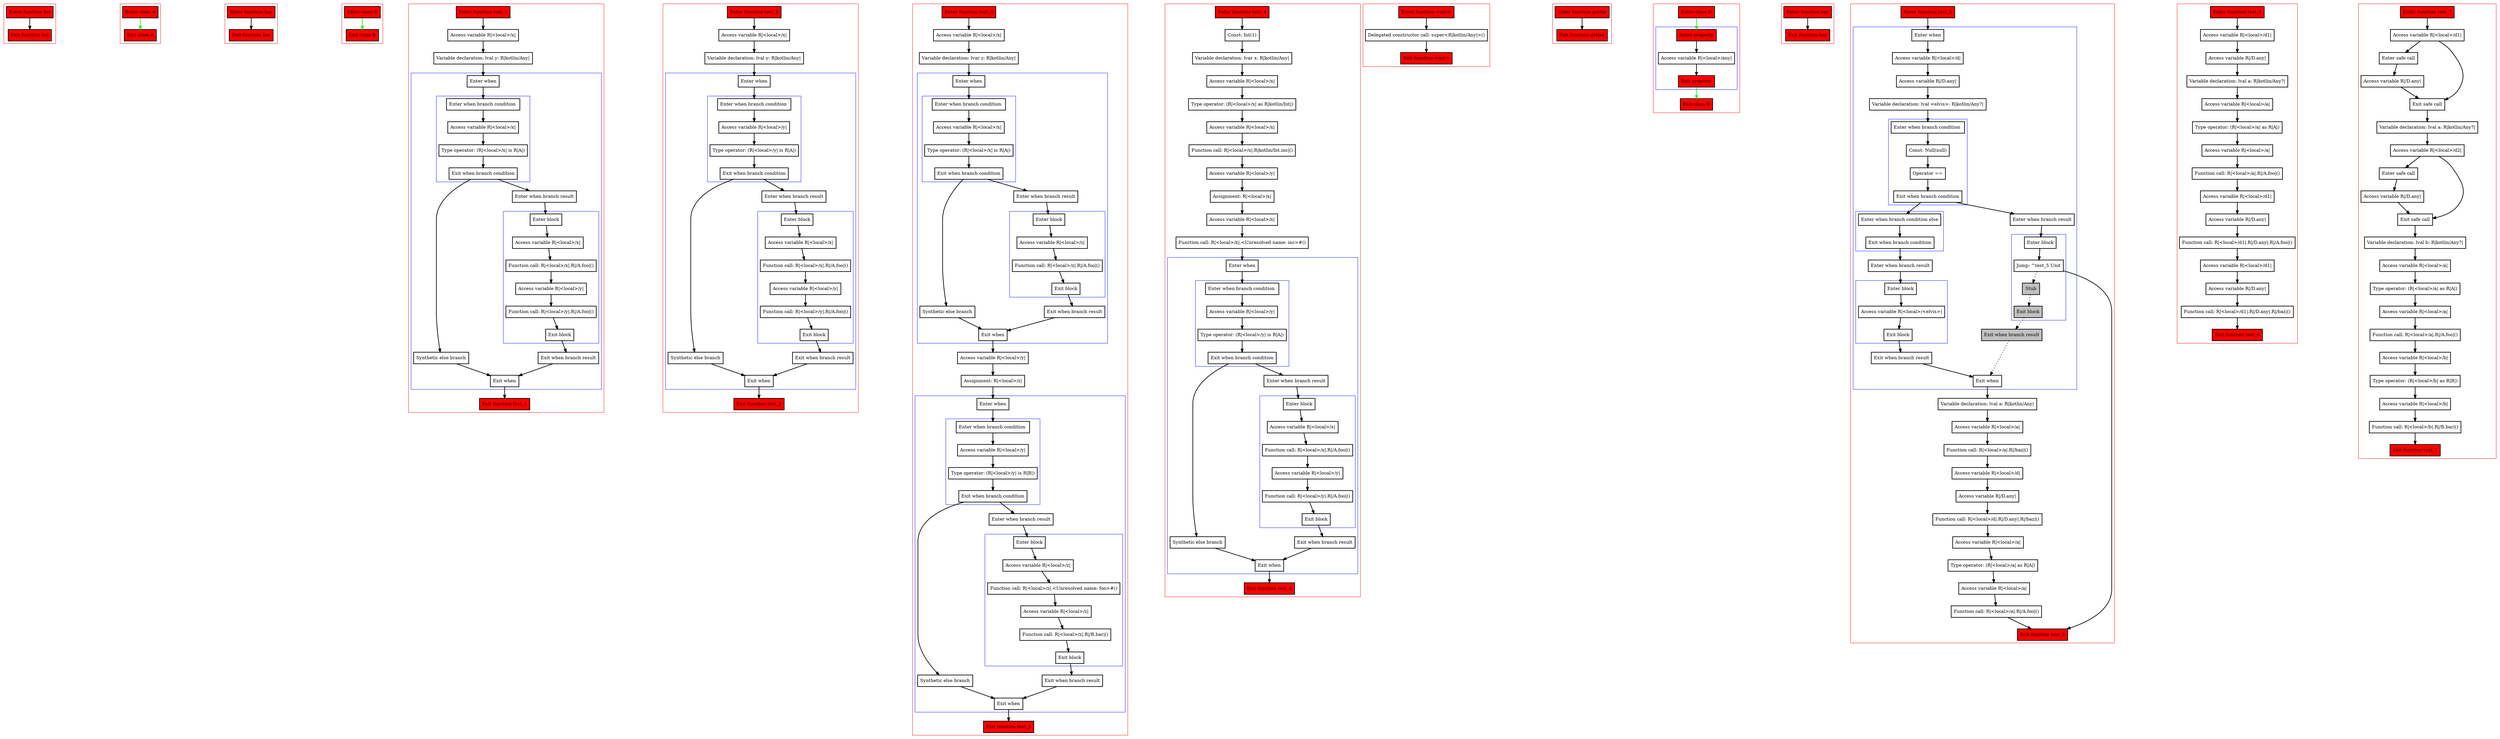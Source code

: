 digraph boundSmartcasts_kt {
    graph [nodesep=3]
    node [shape=box penwidth=2]
    edge [penwidth=2]

    subgraph cluster_0 {
        color=red
        0 [label="Enter function foo" style="filled" fillcolor=red];
        1 [label="Exit function foo" style="filled" fillcolor=red];
    }
    0 -> {1};

    subgraph cluster_1 {
        color=red
        2 [label="Enter class A" style="filled" fillcolor=red];
        3 [label="Exit class A" style="filled" fillcolor=red];
    }
    2 -> {3} [color=green];

    subgraph cluster_2 {
        color=red
        4 [label="Enter function bar" style="filled" fillcolor=red];
        5 [label="Exit function bar" style="filled" fillcolor=red];
    }
    4 -> {5};

    subgraph cluster_3 {
        color=red
        6 [label="Enter class B" style="filled" fillcolor=red];
        7 [label="Exit class B" style="filled" fillcolor=red];
    }
    6 -> {7} [color=green];

    subgraph cluster_4 {
        color=red
        8 [label="Enter function test_1" style="filled" fillcolor=red];
        10 [label="Access variable R|<local>/x|"];
        11 [label="Variable declaration: lval y: R|kotlin/Any|"];
        subgraph cluster_5 {
            color=blue
            12 [label="Enter when"];
            subgraph cluster_6 {
                color=blue
                14 [label="Enter when branch condition "];
                15 [label="Access variable R|<local>/x|"];
                16 [label="Type operator: (R|<local>/x| is R|A|)"];
                17 [label="Exit when branch condition"];
            }
            26 [label="Synthetic else branch"];
            18 [label="Enter when branch result"];
            subgraph cluster_7 {
                color=blue
                19 [label="Enter block"];
                20 [label="Access variable R|<local>/x|"];
                21 [label="Function call: R|<local>/x|.R|/A.foo|()"];
                22 [label="Access variable R|<local>/y|"];
                23 [label="Function call: R|<local>/y|.R|/A.foo|()"];
                24 [label="Exit block"];
            }
            25 [label="Exit when branch result"];
            13 [label="Exit when"];
        }
        9 [label="Exit function test_1" style="filled" fillcolor=red];
    }
    8 -> {10};
    10 -> {11};
    11 -> {12};
    12 -> {14};
    13 -> {9};
    14 -> {15};
    15 -> {16};
    16 -> {17};
    17 -> {18 26};
    18 -> {19};
    19 -> {20};
    20 -> {21};
    21 -> {22};
    22 -> {23};
    23 -> {24};
    24 -> {25};
    25 -> {13};
    26 -> {13};

    subgraph cluster_8 {
        color=red
        27 [label="Enter function test_2" style="filled" fillcolor=red];
        29 [label="Access variable R|<local>/x|"];
        30 [label="Variable declaration: lval y: R|kotlin/Any|"];
        subgraph cluster_9 {
            color=blue
            31 [label="Enter when"];
            subgraph cluster_10 {
                color=blue
                33 [label="Enter when branch condition "];
                34 [label="Access variable R|<local>/y|"];
                35 [label="Type operator: (R|<local>/y| is R|A|)"];
                36 [label="Exit when branch condition"];
            }
            45 [label="Synthetic else branch"];
            37 [label="Enter when branch result"];
            subgraph cluster_11 {
                color=blue
                38 [label="Enter block"];
                39 [label="Access variable R|<local>/x|"];
                40 [label="Function call: R|<local>/x|.R|/A.foo|()"];
                41 [label="Access variable R|<local>/y|"];
                42 [label="Function call: R|<local>/y|.R|/A.foo|()"];
                43 [label="Exit block"];
            }
            44 [label="Exit when branch result"];
            32 [label="Exit when"];
        }
        28 [label="Exit function test_2" style="filled" fillcolor=red];
    }
    27 -> {29};
    29 -> {30};
    30 -> {31};
    31 -> {33};
    32 -> {28};
    33 -> {34};
    34 -> {35};
    35 -> {36};
    36 -> {37 45};
    37 -> {38};
    38 -> {39};
    39 -> {40};
    40 -> {41};
    41 -> {42};
    42 -> {43};
    43 -> {44};
    44 -> {32};
    45 -> {32};

    subgraph cluster_12 {
        color=red
        46 [label="Enter function test_3" style="filled" fillcolor=red];
        48 [label="Access variable R|<local>/x|"];
        49 [label="Variable declaration: lvar z: R|kotlin/Any|"];
        subgraph cluster_13 {
            color=blue
            50 [label="Enter when"];
            subgraph cluster_14 {
                color=blue
                52 [label="Enter when branch condition "];
                53 [label="Access variable R|<local>/x|"];
                54 [label="Type operator: (R|<local>/x| is R|A|)"];
                55 [label="Exit when branch condition"];
            }
            62 [label="Synthetic else branch"];
            56 [label="Enter when branch result"];
            subgraph cluster_15 {
                color=blue
                57 [label="Enter block"];
                58 [label="Access variable R|<local>/z|"];
                59 [label="Function call: R|<local>/z|.R|/A.foo|()"];
                60 [label="Exit block"];
            }
            61 [label="Exit when branch result"];
            51 [label="Exit when"];
        }
        63 [label="Access variable R|<local>/y|"];
        64 [label="Assignment: R|<local>/z|"];
        subgraph cluster_16 {
            color=blue
            65 [label="Enter when"];
            subgraph cluster_17 {
                color=blue
                67 [label="Enter when branch condition "];
                68 [label="Access variable R|<local>/y|"];
                69 [label="Type operator: (R|<local>/y| is R|B|)"];
                70 [label="Exit when branch condition"];
            }
            79 [label="Synthetic else branch"];
            71 [label="Enter when branch result"];
            subgraph cluster_18 {
                color=blue
                72 [label="Enter block"];
                73 [label="Access variable R|<local>/z|"];
                74 [label="Function call: R|<local>/z|.<Unresolved name: foo>#()"];
                75 [label="Access variable R|<local>/z|"];
                76 [label="Function call: R|<local>/z|.R|/B.bar|()"];
                77 [label="Exit block"];
            }
            78 [label="Exit when branch result"];
            66 [label="Exit when"];
        }
        47 [label="Exit function test_3" style="filled" fillcolor=red];
    }
    46 -> {48};
    48 -> {49};
    49 -> {50};
    50 -> {52};
    51 -> {63};
    52 -> {53};
    53 -> {54};
    54 -> {55};
    55 -> {56 62};
    56 -> {57};
    57 -> {58};
    58 -> {59};
    59 -> {60};
    60 -> {61};
    61 -> {51};
    62 -> {51};
    63 -> {64};
    64 -> {65};
    65 -> {67};
    66 -> {47};
    67 -> {68};
    68 -> {69};
    69 -> {70};
    70 -> {71 79};
    71 -> {72};
    72 -> {73};
    73 -> {74};
    74 -> {75};
    75 -> {76};
    76 -> {77};
    77 -> {78};
    78 -> {66};
    79 -> {66};

    subgraph cluster_19 {
        color=red
        80 [label="Enter function test_4" style="filled" fillcolor=red];
        82 [label="Const: Int(1)"];
        83 [label="Variable declaration: lvar x: R|kotlin/Any|"];
        84 [label="Access variable R|<local>/x|"];
        85 [label="Type operator: (R|<local>/x| as R|kotlin/Int|)"];
        86 [label="Access variable R|<local>/x|"];
        87 [label="Function call: R|<local>/x|.R|kotlin/Int.inc|()"];
        88 [label="Access variable R|<local>/y|"];
        89 [label="Assignment: R|<local>/x|"];
        90 [label="Access variable R|<local>/x|"];
        91 [label="Function call: R|<local>/x|.<Unresolved name: inc>#()"];
        subgraph cluster_20 {
            color=blue
            92 [label="Enter when"];
            subgraph cluster_21 {
                color=blue
                94 [label="Enter when branch condition "];
                95 [label="Access variable R|<local>/y|"];
                96 [label="Type operator: (R|<local>/y| is R|A|)"];
                97 [label="Exit when branch condition"];
            }
            106 [label="Synthetic else branch"];
            98 [label="Enter when branch result"];
            subgraph cluster_22 {
                color=blue
                99 [label="Enter block"];
                100 [label="Access variable R|<local>/x|"];
                101 [label="Function call: R|<local>/x|.R|/A.foo|()"];
                102 [label="Access variable R|<local>/y|"];
                103 [label="Function call: R|<local>/y|.R|/A.foo|()"];
                104 [label="Exit block"];
            }
            105 [label="Exit when branch result"];
            93 [label="Exit when"];
        }
        81 [label="Exit function test_4" style="filled" fillcolor=red];
    }
    80 -> {82};
    82 -> {83};
    83 -> {84};
    84 -> {85};
    85 -> {86};
    86 -> {87};
    87 -> {88};
    88 -> {89};
    89 -> {90};
    90 -> {91};
    91 -> {92};
    92 -> {94};
    93 -> {81};
    94 -> {95};
    95 -> {96};
    96 -> {97};
    97 -> {98 106};
    98 -> {99};
    99 -> {100};
    100 -> {101};
    101 -> {102};
    102 -> {103};
    103 -> {104};
    104 -> {105};
    105 -> {93};
    106 -> {93};

    subgraph cluster_23 {
        color=red
        107 [label="Enter function <init>" style="filled" fillcolor=red];
        109 [label="Delegated constructor call: super<R|kotlin/Any|>()"];
        108 [label="Exit function <init>" style="filled" fillcolor=red];
    }
    107 -> {109};
    109 -> {108};

    subgraph cluster_24 {
        color=red
        110 [label="Enter function getter" style="filled" fillcolor=red];
        111 [label="Exit function getter" style="filled" fillcolor=red];
    }
    110 -> {111};

    subgraph cluster_25 {
        color=red
        115 [label="Enter class D" style="filled" fillcolor=red];
        subgraph cluster_26 {
            color=blue
            112 [label="Enter property" style="filled" fillcolor=red];
            114 [label="Access variable R|<local>/any|"];
            113 [label="Exit property" style="filled" fillcolor=red];
        }
        116 [label="Exit class D" style="filled" fillcolor=red];
    }
    115 -> {112} [color=green];
    112 -> {114};
    113 -> {116} [color=green];
    114 -> {113};

    subgraph cluster_27 {
        color=red
        117 [label="Enter function baz" style="filled" fillcolor=red];
        118 [label="Exit function baz" style="filled" fillcolor=red];
    }
    117 -> {118};

    subgraph cluster_28 {
        color=red
        119 [label="Enter function test_5" style="filled" fillcolor=red];
        subgraph cluster_29 {
            color=blue
            121 [label="Enter when"];
            123 [label="Access variable R|<local>/d|"];
            124 [label="Access variable R|/D.any|"];
            125 [label="Variable declaration: lval <elvis>: R|kotlin/Any?|"];
            subgraph cluster_30 {
                color=blue
                126 [label="Enter when branch condition "];
                127 [label="Const: Null(null)"];
                128 [label="Operator =="];
                129 [label="Exit when branch condition"];
            }
            subgraph cluster_31 {
                color=blue
                136 [label="Enter when branch condition else"];
                137 [label="Exit when branch condition"];
            }
            138 [label="Enter when branch result"];
            subgraph cluster_32 {
                color=blue
                139 [label="Enter block"];
                140 [label="Access variable R|<local>/<elvis>|"];
                141 [label="Exit block"];
            }
            142 [label="Exit when branch result"];
            130 [label="Enter when branch result"];
            subgraph cluster_33 {
                color=blue
                131 [label="Enter block"];
                132 [label="Jump: ^test_5 Unit"];
                133 [label="Stub" style="filled" fillcolor=gray];
                134 [label="Exit block" style="filled" fillcolor=gray];
            }
            135 [label="Exit when branch result" style="filled" fillcolor=gray];
            122 [label="Exit when"];
        }
        143 [label="Variable declaration: lval a: R|kotlin/Any|"];
        144 [label="Access variable R|<local>/a|"];
        145 [label="Function call: R|<local>/a|.R|/baz|()"];
        146 [label="Access variable R|<local>/d|"];
        147 [label="Access variable R|/D.any|"];
        148 [label="Function call: R|<local>/d|.R|/D.any|.R|/baz|()"];
        149 [label="Access variable R|<local>/a|"];
        150 [label="Type operator: (R|<local>/a| as R|A|)"];
        151 [label="Access variable R|<local>/a|"];
        152 [label="Function call: R|<local>/a|.R|/A.foo|()"];
        120 [label="Exit function test_5" style="filled" fillcolor=red];
    }
    119 -> {121};
    121 -> {123};
    122 -> {143};
    123 -> {124};
    124 -> {125};
    125 -> {126};
    126 -> {127};
    127 -> {128};
    128 -> {129};
    129 -> {130 136};
    130 -> {131};
    131 -> {132};
    132 -> {120};
    132 -> {133} [style=dotted];
    133 -> {134} [style=dotted];
    134 -> {135} [style=dotted];
    135 -> {122} [style=dotted];
    136 -> {137};
    137 -> {138};
    138 -> {139};
    139 -> {140};
    140 -> {141};
    141 -> {142};
    142 -> {122};
    143 -> {144};
    144 -> {145};
    145 -> {146};
    146 -> {147};
    147 -> {148};
    148 -> {149};
    149 -> {150};
    150 -> {151};
    151 -> {152};
    152 -> {120};

    subgraph cluster_34 {
        color=red
        153 [label="Enter function test_6" style="filled" fillcolor=red];
        155 [label="Access variable R|<local>/d1|"];
        156 [label="Access variable R|/D.any|"];
        157 [label="Variable declaration: lval a: R|kotlin/Any?|"];
        158 [label="Access variable R|<local>/a|"];
        159 [label="Type operator: (R|<local>/a| as R|A|)"];
        160 [label="Access variable R|<local>/a|"];
        161 [label="Function call: R|<local>/a|.R|/A.foo|()"];
        162 [label="Access variable R|<local>/d1|"];
        163 [label="Access variable R|/D.any|"];
        164 [label="Function call: R|<local>/d1|.R|/D.any|.R|/A.foo|()"];
        165 [label="Access variable R|<local>/d1|"];
        166 [label="Access variable R|/D.any|"];
        167 [label="Function call: R|<local>/d1|.R|/D.any|.R|/baz|()"];
        154 [label="Exit function test_6" style="filled" fillcolor=red];
    }
    153 -> {155};
    155 -> {156};
    156 -> {157};
    157 -> {158};
    158 -> {159};
    159 -> {160};
    160 -> {161};
    161 -> {162};
    162 -> {163};
    163 -> {164};
    164 -> {165};
    165 -> {166};
    166 -> {167};
    167 -> {154};

    subgraph cluster_35 {
        color=red
        168 [label="Enter function test_7" style="filled" fillcolor=red];
        170 [label="Access variable R|<local>/d1|"];
        171 [label="Enter safe call"];
        173 [label="Access variable R|/D.any|"];
        172 [label="Exit safe call"];
        174 [label="Variable declaration: lval a: R|kotlin/Any?|"];
        175 [label="Access variable R|<local>/d2|"];
        176 [label="Enter safe call"];
        178 [label="Access variable R|/D.any|"];
        177 [label="Exit safe call"];
        179 [label="Variable declaration: lval b: R|kotlin/Any?|"];
        180 [label="Access variable R|<local>/a|"];
        181 [label="Type operator: (R|<local>/a| as R|A|)"];
        182 [label="Access variable R|<local>/a|"];
        183 [label="Function call: R|<local>/a|.R|/A.foo|()"];
        184 [label="Access variable R|<local>/b|"];
        185 [label="Type operator: (R|<local>/b| as R|B|)"];
        186 [label="Access variable R|<local>/b|"];
        187 [label="Function call: R|<local>/b|.R|/B.bar|()"];
        169 [label="Exit function test_7" style="filled" fillcolor=red];
    }
    168 -> {170};
    170 -> {171 172};
    171 -> {173};
    172 -> {174};
    173 -> {172};
    174 -> {175};
    175 -> {176 177};
    176 -> {178};
    177 -> {179};
    178 -> {177};
    179 -> {180};
    180 -> {181};
    181 -> {182};
    182 -> {183};
    183 -> {184};
    184 -> {185};
    185 -> {186};
    186 -> {187};
    187 -> {169};

}
